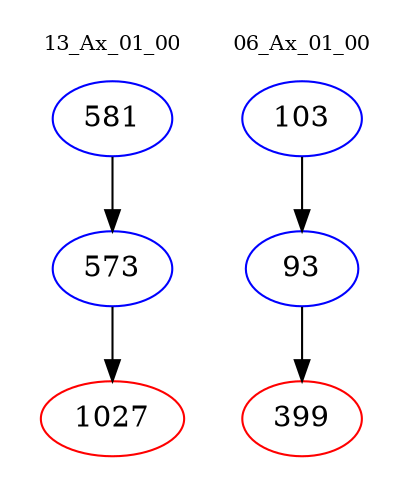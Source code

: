 digraph{
subgraph cluster_0 {
color = white
label = "13_Ax_01_00";
fontsize=10;
T0_581 [label="581", color="blue"]
T0_581 -> T0_573 [color="black"]
T0_573 [label="573", color="blue"]
T0_573 -> T0_1027 [color="black"]
T0_1027 [label="1027", color="red"]
}
subgraph cluster_1 {
color = white
label = "06_Ax_01_00";
fontsize=10;
T1_103 [label="103", color="blue"]
T1_103 -> T1_93 [color="black"]
T1_93 [label="93", color="blue"]
T1_93 -> T1_399 [color="black"]
T1_399 [label="399", color="red"]
}
}
